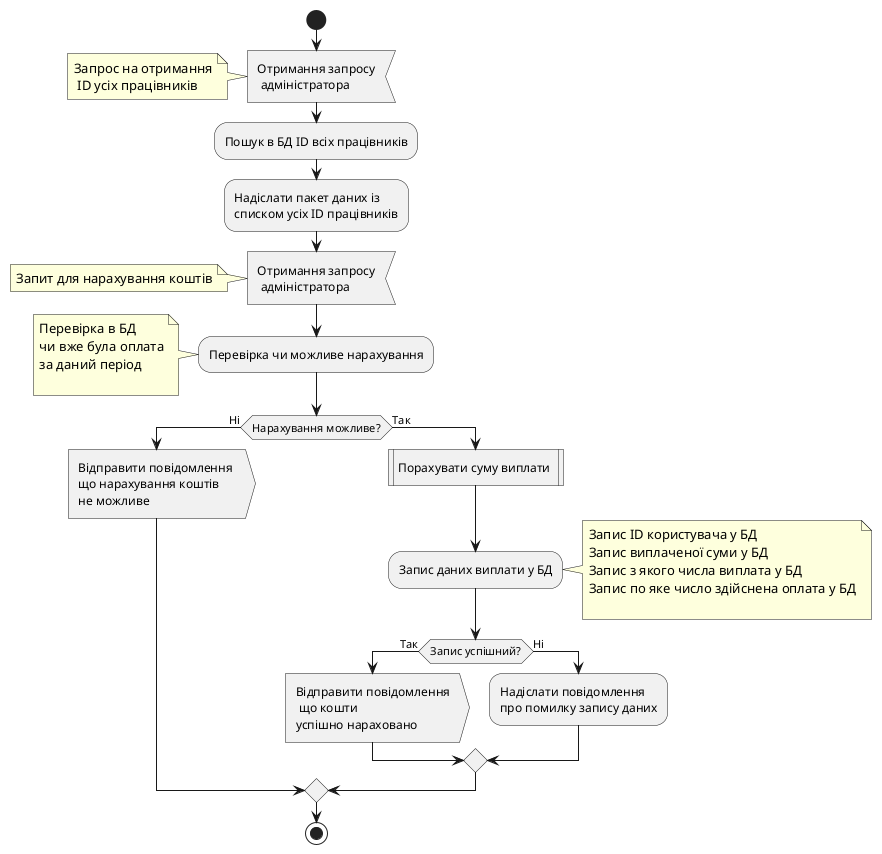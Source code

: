 @startuml pay_on_demand
start 
    :Отримання запросу\n адміністратора <
    note left: Запрос на отримання\n ID усіх працівників
    :Пошук в БД ID всіх працівників;
    :Надіслати пакет даних із \nсписком усіх ID працівників;
    :Отримання запросу\n адміністратора <
     note left: Запит для нарахування коштів
    :Перевірка чи можливе нарахування;
    note left: Перевірка в БД\nчи вже була оплата\nза даний період \n
if(Нарахування можливе?) then (Ні)
:Відправити повідомлення \nщо нарахування коштів \nне можливе >
else (Так)
    :Порахувати суму виплати |

    :Запис даних виплати у БД;
    note right: Запис ID користувача у БД\nЗапис виплаченої суми у БД\nЗапис з якого числа виплата у БД\nЗапис по яке число здійснена оплата у БД\n
    if(Запис успішний?) then (Так)
     :Відправити повідомлення\n що кошти\nуспішно нараховано >
     else (Ні)
     :Надіслати повідомлення\nпро помилку запису даних;
     endif

endif
stop
@enduml
